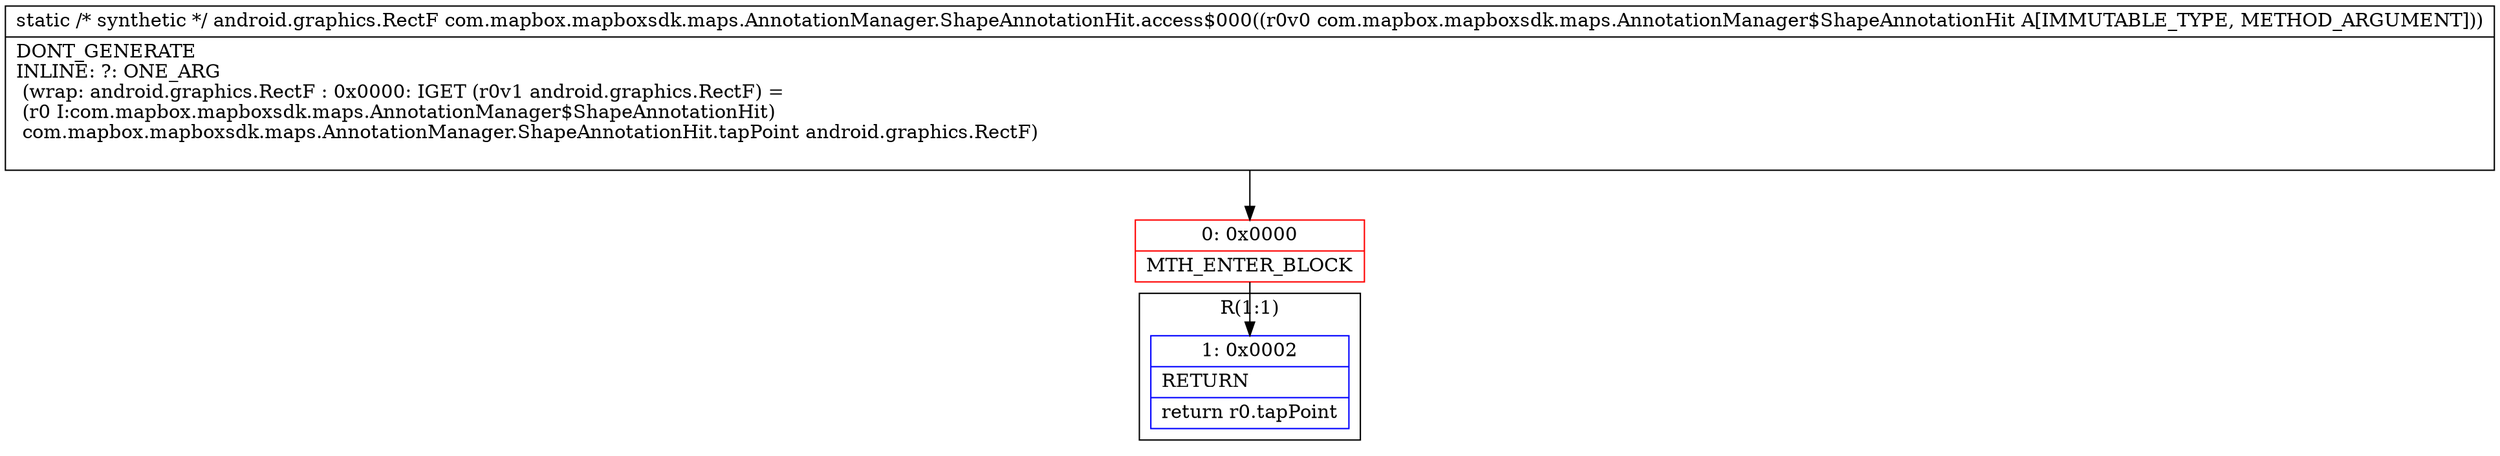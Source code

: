 digraph "CFG forcom.mapbox.mapboxsdk.maps.AnnotationManager.ShapeAnnotationHit.access$000(Lcom\/mapbox\/mapboxsdk\/maps\/AnnotationManager$ShapeAnnotationHit;)Landroid\/graphics\/RectF;" {
subgraph cluster_Region_967780329 {
label = "R(1:1)";
node [shape=record,color=blue];
Node_1 [shape=record,label="{1\:\ 0x0002|RETURN\l|return r0.tapPoint\l}"];
}
Node_0 [shape=record,color=red,label="{0\:\ 0x0000|MTH_ENTER_BLOCK\l}"];
MethodNode[shape=record,label="{static \/* synthetic *\/ android.graphics.RectF com.mapbox.mapboxsdk.maps.AnnotationManager.ShapeAnnotationHit.access$000((r0v0 com.mapbox.mapboxsdk.maps.AnnotationManager$ShapeAnnotationHit A[IMMUTABLE_TYPE, METHOD_ARGUMENT]))  | DONT_GENERATE\lINLINE: ?: ONE_ARG  \l  (wrap: android.graphics.RectF : 0x0000: IGET  (r0v1 android.graphics.RectF) = \l  (r0 I:com.mapbox.mapboxsdk.maps.AnnotationManager$ShapeAnnotationHit)\l com.mapbox.mapboxsdk.maps.AnnotationManager.ShapeAnnotationHit.tapPoint android.graphics.RectF)\l\l}"];
MethodNode -> Node_0;
Node_0 -> Node_1;
}

